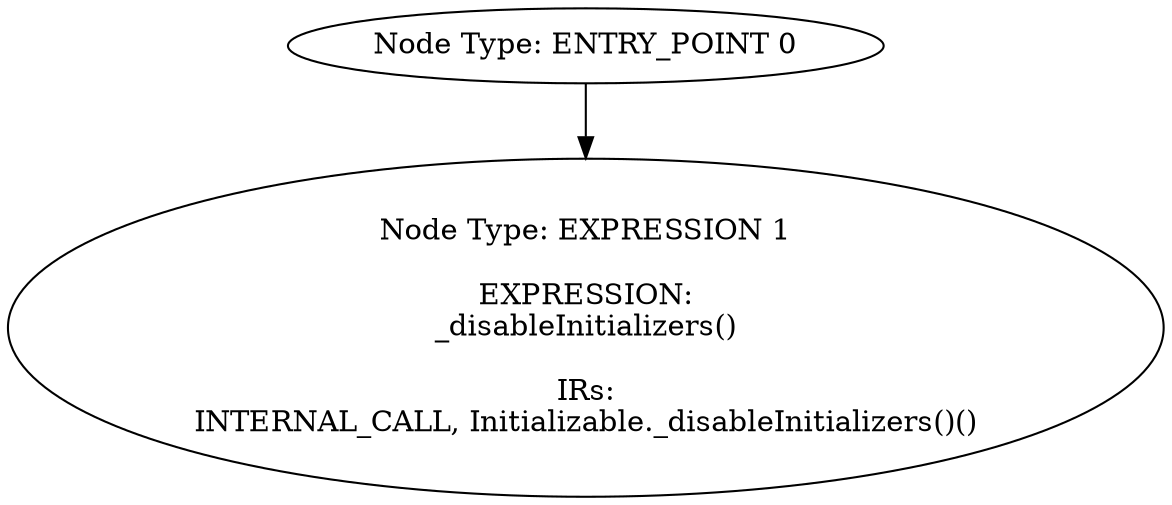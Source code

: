 digraph{
0[label="Node Type: ENTRY_POINT 0
"];
0->1;
1[label="Node Type: EXPRESSION 1

EXPRESSION:
_disableInitializers()

IRs:
INTERNAL_CALL, Initializable._disableInitializers()()"];
}

